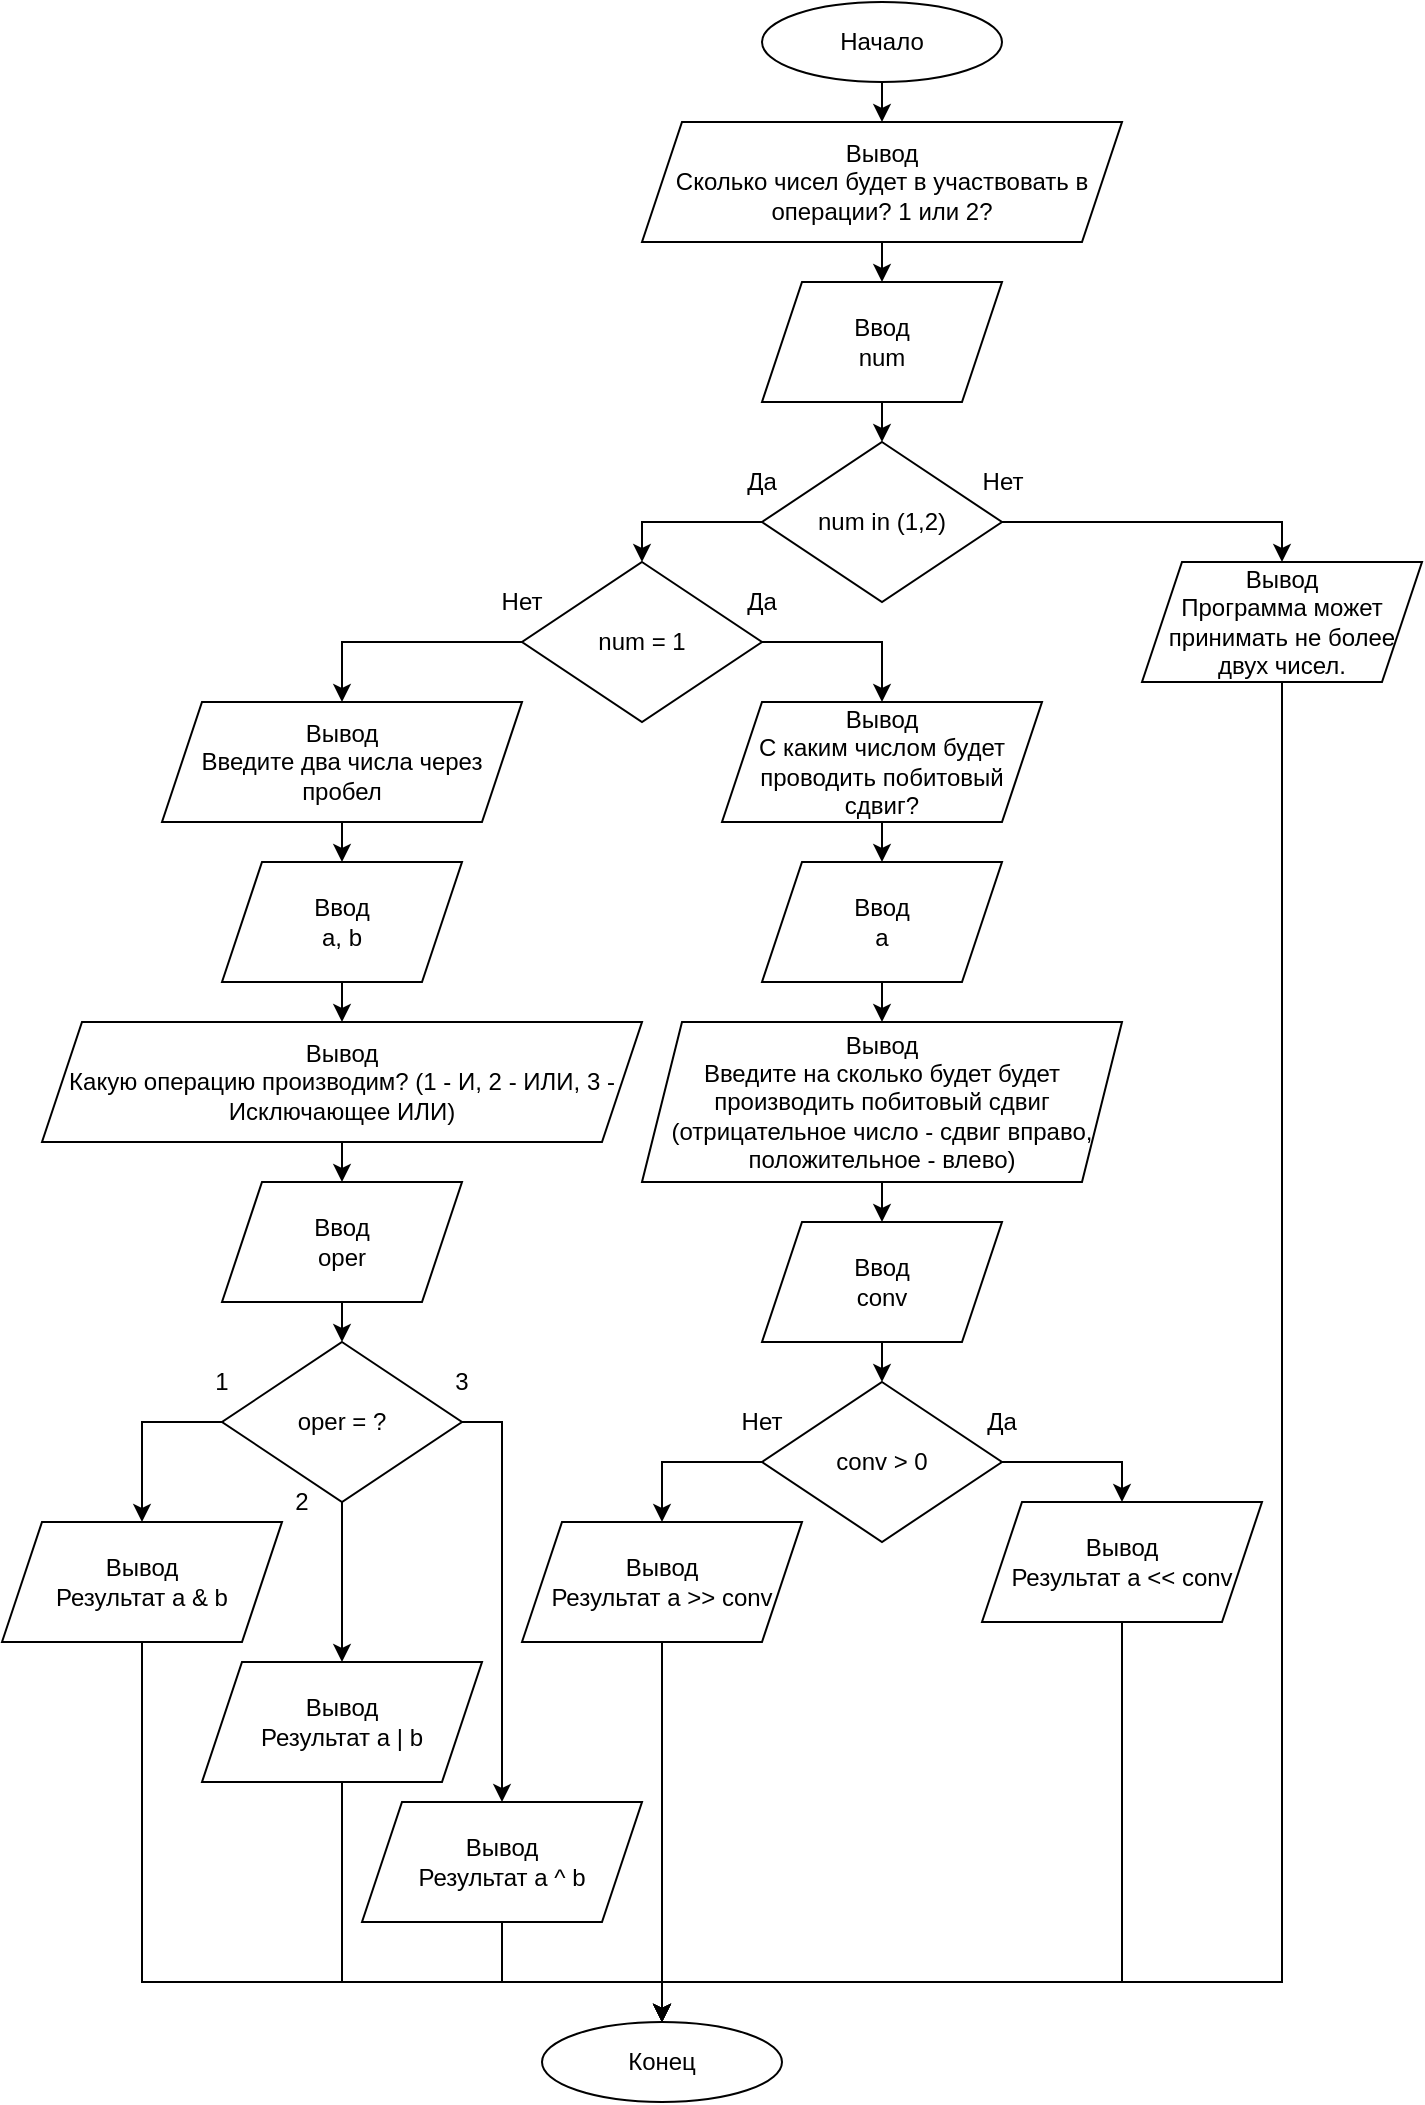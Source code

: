 <mxfile version="14.2.4" type="github" pages="4">
  <diagram id="y1ZKQq2cylJ6jiFuspsI" name="Task_1">
    <mxGraphModel dx="1483" dy="829" grid="1" gridSize="10" guides="1" tooltips="1" connect="1" arrows="1" fold="1" page="1" pageScale="1" pageWidth="827" pageHeight="1169" math="0" shadow="0">
      <root>
        <mxCell id="0" />
        <mxCell id="1" parent="0" />
        <mxCell id="PXRlA08QTSHr8fRWqITG-1" value="Начало" style="ellipse;whiteSpace=wrap;html=1;" vertex="1" parent="1">
          <mxGeometry x="380" y="90" width="120" height="40" as="geometry" />
        </mxCell>
        <mxCell id="PXRlA08QTSHr8fRWqITG-15" style="edgeStyle=orthogonalEdgeStyle;rounded=0;orthogonalLoop=1;jettySize=auto;html=1;exitX=0.5;exitY=1;exitDx=0;exitDy=0;entryX=0.5;entryY=0;entryDx=0;entryDy=0;" edge="1" parent="1" source="PXRlA08QTSHr8fRWqITG-2" target="PXRlA08QTSHr8fRWqITG-22">
          <mxGeometry relative="1" as="geometry" />
        </mxCell>
        <mxCell id="PXRlA08QTSHr8fRWqITG-2" value="Вывод&lt;br&gt;Сколько чисел будет в участвовать в операции? 1 или 2?&lt;br&gt;" style="shape=parallelogram;perimeter=parallelogramPerimeter;whiteSpace=wrap;html=1;fixedSize=1;" vertex="1" parent="1">
          <mxGeometry x="320" y="150" width="240" height="60" as="geometry" />
        </mxCell>
        <mxCell id="PXRlA08QTSHr8fRWqITG-12" style="edgeStyle=orthogonalEdgeStyle;rounded=0;orthogonalLoop=1;jettySize=auto;html=1;exitX=1;exitY=0.5;exitDx=0;exitDy=0;entryX=0.5;entryY=0;entryDx=0;entryDy=0;" edge="1" parent="1" source="PXRlA08QTSHr8fRWqITG-3" target="PXRlA08QTSHr8fRWqITG-11">
          <mxGeometry relative="1" as="geometry" />
        </mxCell>
        <mxCell id="PXRlA08QTSHr8fRWqITG-21" style="edgeStyle=orthogonalEdgeStyle;rounded=0;orthogonalLoop=1;jettySize=auto;html=1;exitX=0;exitY=0.5;exitDx=0;exitDy=0;entryX=0.5;entryY=0;entryDx=0;entryDy=0;" edge="1" parent="1" source="PXRlA08QTSHr8fRWqITG-3" target="PXRlA08QTSHr8fRWqITG-17">
          <mxGeometry relative="1" as="geometry" />
        </mxCell>
        <mxCell id="PXRlA08QTSHr8fRWqITG-3" value="num in (1,2)" style="rhombus;whiteSpace=wrap;html=1;" vertex="1" parent="1">
          <mxGeometry x="380" y="310" width="120" height="80" as="geometry" />
        </mxCell>
        <mxCell id="PXRlA08QTSHr8fRWqITG-8" value="Да" style="text;html=1;strokeColor=none;fillColor=none;align=center;verticalAlign=middle;whiteSpace=wrap;rounded=0;" vertex="1" parent="1">
          <mxGeometry x="360" y="320" width="40" height="20" as="geometry" />
        </mxCell>
        <mxCell id="PXRlA08QTSHr8fRWqITG-14" style="edgeStyle=orthogonalEdgeStyle;rounded=0;orthogonalLoop=1;jettySize=auto;html=1;entryX=0.5;entryY=0;entryDx=0;entryDy=0;exitX=0.5;exitY=1;exitDx=0;exitDy=0;" edge="1" parent="1" source="PXRlA08QTSHr8fRWqITG-1" target="PXRlA08QTSHr8fRWqITG-2">
          <mxGeometry relative="1" as="geometry">
            <mxPoint x="440" y="130" as="sourcePoint" />
          </mxGeometry>
        </mxCell>
        <mxCell id="Y_4QNKwAnGGjgrXhPrMw-1" style="edgeStyle=orthogonalEdgeStyle;rounded=0;orthogonalLoop=1;jettySize=auto;html=1;exitX=0.5;exitY=1;exitDx=0;exitDy=0;entryX=0.5;entryY=0;entryDx=0;entryDy=0;" edge="1" parent="1" source="PXRlA08QTSHr8fRWqITG-11" target="PXRlA08QTSHr8fRWqITG-70">
          <mxGeometry relative="1" as="geometry">
            <Array as="points">
              <mxPoint x="640" y="1080" />
              <mxPoint x="330" y="1080" />
            </Array>
          </mxGeometry>
        </mxCell>
        <mxCell id="PXRlA08QTSHr8fRWqITG-11" value="Вывод&lt;br&gt;Программа может принимать не более двух чисел." style="shape=parallelogram;perimeter=parallelogramPerimeter;whiteSpace=wrap;html=1;fixedSize=1;" vertex="1" parent="1">
          <mxGeometry x="570" y="370" width="140" height="60" as="geometry" />
        </mxCell>
        <mxCell id="PXRlA08QTSHr8fRWqITG-27" style="edgeStyle=orthogonalEdgeStyle;rounded=0;orthogonalLoop=1;jettySize=auto;html=1;exitX=1;exitY=0.5;exitDx=0;exitDy=0;" edge="1" parent="1" source="PXRlA08QTSHr8fRWqITG-17" target="PXRlA08QTSHr8fRWqITG-31">
          <mxGeometry relative="1" as="geometry" />
        </mxCell>
        <mxCell id="PXRlA08QTSHr8fRWqITG-49" style="edgeStyle=orthogonalEdgeStyle;rounded=0;orthogonalLoop=1;jettySize=auto;html=1;exitX=0;exitY=0.5;exitDx=0;exitDy=0;" edge="1" parent="1" source="PXRlA08QTSHr8fRWqITG-17" target="PXRlA08QTSHr8fRWqITG-47">
          <mxGeometry relative="1" as="geometry" />
        </mxCell>
        <mxCell id="PXRlA08QTSHr8fRWqITG-17" value="num = 1" style="rhombus;whiteSpace=wrap;html=1;" vertex="1" parent="1">
          <mxGeometry x="260" y="370" width="120" height="80" as="geometry" />
        </mxCell>
        <mxCell id="PXRlA08QTSHr8fRWqITG-18" value="Нет" style="text;html=1;strokeColor=none;fillColor=none;align=center;verticalAlign=middle;whiteSpace=wrap;rounded=0;" vertex="1" parent="1">
          <mxGeometry x="240" y="380" width="40" height="20" as="geometry" />
        </mxCell>
        <mxCell id="PXRlA08QTSHr8fRWqITG-19" value="Да" style="text;html=1;strokeColor=none;fillColor=none;align=center;verticalAlign=middle;whiteSpace=wrap;rounded=0;" vertex="1" parent="1">
          <mxGeometry x="360" y="380" width="40" height="20" as="geometry" />
        </mxCell>
        <mxCell id="PXRlA08QTSHr8fRWqITG-20" value="Нет" style="text;html=1;align=center;verticalAlign=middle;resizable=0;points=[];autosize=1;" vertex="1" parent="1">
          <mxGeometry x="480" y="320" width="40" height="20" as="geometry" />
        </mxCell>
        <mxCell id="PXRlA08QTSHr8fRWqITG-23" style="edgeStyle=orthogonalEdgeStyle;rounded=0;orthogonalLoop=1;jettySize=auto;html=1;exitX=0.5;exitY=1;exitDx=0;exitDy=0;entryX=0.5;entryY=0;entryDx=0;entryDy=0;" edge="1" parent="1" source="PXRlA08QTSHr8fRWqITG-22" target="PXRlA08QTSHr8fRWqITG-3">
          <mxGeometry relative="1" as="geometry" />
        </mxCell>
        <mxCell id="PXRlA08QTSHr8fRWqITG-22" value="Ввод&lt;br&gt;num" style="shape=parallelogram;perimeter=parallelogramPerimeter;whiteSpace=wrap;html=1;fixedSize=1;" vertex="1" parent="1">
          <mxGeometry x="380" y="230" width="120" height="60" as="geometry" />
        </mxCell>
        <mxCell id="PXRlA08QTSHr8fRWqITG-29" style="edgeStyle=orthogonalEdgeStyle;rounded=0;orthogonalLoop=1;jettySize=auto;html=1;exitX=0.5;exitY=1;exitDx=0;exitDy=0;entryX=0.5;entryY=0;entryDx=0;entryDy=0;" edge="1" parent="1" source="PXRlA08QTSHr8fRWqITG-24" target="PXRlA08QTSHr8fRWqITG-28">
          <mxGeometry relative="1" as="geometry" />
        </mxCell>
        <mxCell id="PXRlA08QTSHr8fRWqITG-24" value="Вывод&lt;br&gt;Введите на сколько будет будет производить побитовый сдвиг (отрицательное число - сдвиг вправо, положительное - влево)" style="shape=parallelogram;perimeter=parallelogramPerimeter;whiteSpace=wrap;html=1;fixedSize=1;" vertex="1" parent="1">
          <mxGeometry x="320" y="600" width="240" height="80" as="geometry" />
        </mxCell>
        <mxCell id="PXRlA08QTSHr8fRWqITG-42" style="edgeStyle=orthogonalEdgeStyle;rounded=0;orthogonalLoop=1;jettySize=auto;html=1;exitX=0.5;exitY=1;exitDx=0;exitDy=0;entryX=0.5;entryY=0;entryDx=0;entryDy=0;" edge="1" parent="1" source="PXRlA08QTSHr8fRWqITG-28" target="PXRlA08QTSHr8fRWqITG-39">
          <mxGeometry relative="1" as="geometry" />
        </mxCell>
        <mxCell id="PXRlA08QTSHr8fRWqITG-28" value="Ввод&lt;br&gt;conv" style="shape=parallelogram;perimeter=parallelogramPerimeter;whiteSpace=wrap;html=1;fixedSize=1;" vertex="1" parent="1">
          <mxGeometry x="380" y="700" width="120" height="60" as="geometry" />
        </mxCell>
        <mxCell id="PXRlA08QTSHr8fRWqITG-33" style="edgeStyle=orthogonalEdgeStyle;rounded=0;orthogonalLoop=1;jettySize=auto;html=1;exitX=0.5;exitY=1;exitDx=0;exitDy=0;entryX=0.5;entryY=0;entryDx=0;entryDy=0;" edge="1" parent="1" source="PXRlA08QTSHr8fRWqITG-31" target="PXRlA08QTSHr8fRWqITG-32">
          <mxGeometry relative="1" as="geometry" />
        </mxCell>
        <mxCell id="PXRlA08QTSHr8fRWqITG-31" value="Вывод&lt;br&gt;С каким числом будет проводить побитовый сдвиг?" style="shape=parallelogram;perimeter=parallelogramPerimeter;whiteSpace=wrap;html=1;fixedSize=1;" vertex="1" parent="1">
          <mxGeometry x="360" y="440" width="160" height="60" as="geometry" />
        </mxCell>
        <mxCell id="PXRlA08QTSHr8fRWqITG-34" style="edgeStyle=orthogonalEdgeStyle;rounded=0;orthogonalLoop=1;jettySize=auto;html=1;exitX=0.5;exitY=1;exitDx=0;exitDy=0;entryX=0.5;entryY=0;entryDx=0;entryDy=0;" edge="1" parent="1" source="PXRlA08QTSHr8fRWqITG-32" target="PXRlA08QTSHr8fRWqITG-24">
          <mxGeometry relative="1" as="geometry" />
        </mxCell>
        <mxCell id="PXRlA08QTSHr8fRWqITG-32" value="Ввод&lt;br&gt;a" style="shape=parallelogram;perimeter=parallelogramPerimeter;whiteSpace=wrap;html=1;fixedSize=1;" vertex="1" parent="1">
          <mxGeometry x="380" y="520" width="120" height="60" as="geometry" />
        </mxCell>
        <mxCell id="PXRlA08QTSHr8fRWqITG-45" style="edgeStyle=orthogonalEdgeStyle;rounded=0;orthogonalLoop=1;jettySize=auto;html=1;exitX=1;exitY=0.5;exitDx=0;exitDy=0;entryX=0.5;entryY=0;entryDx=0;entryDy=0;" edge="1" parent="1" source="PXRlA08QTSHr8fRWqITG-39" target="PXRlA08QTSHr8fRWqITG-61">
          <mxGeometry relative="1" as="geometry">
            <mxPoint x="560" y="840" as="targetPoint" />
          </mxGeometry>
        </mxCell>
        <mxCell id="PXRlA08QTSHr8fRWqITG-46" style="edgeStyle=orthogonalEdgeStyle;rounded=0;orthogonalLoop=1;jettySize=auto;html=1;exitX=0;exitY=0.5;exitDx=0;exitDy=0;entryX=0.5;entryY=0;entryDx=0;entryDy=0;" edge="1" parent="1" source="PXRlA08QTSHr8fRWqITG-39" target="PXRlA08QTSHr8fRWqITG-60">
          <mxGeometry relative="1" as="geometry">
            <mxPoint x="320" y="840" as="targetPoint" />
          </mxGeometry>
        </mxCell>
        <mxCell id="PXRlA08QTSHr8fRWqITG-39" value="conv &amp;gt; 0" style="rhombus;whiteSpace=wrap;html=1;" vertex="1" parent="1">
          <mxGeometry x="380" y="780" width="120" height="80" as="geometry" />
        </mxCell>
        <mxCell id="PXRlA08QTSHr8fRWqITG-40" value="Нет" style="text;html=1;strokeColor=none;fillColor=none;align=center;verticalAlign=middle;whiteSpace=wrap;rounded=0;" vertex="1" parent="1">
          <mxGeometry x="360" y="790" width="40" height="20" as="geometry" />
        </mxCell>
        <mxCell id="PXRlA08QTSHr8fRWqITG-41" value="Да" style="text;html=1;strokeColor=none;fillColor=none;align=center;verticalAlign=middle;whiteSpace=wrap;rounded=0;" vertex="1" parent="1">
          <mxGeometry x="480" y="790" width="40" height="20" as="geometry" />
        </mxCell>
        <mxCell id="PXRlA08QTSHr8fRWqITG-50" style="edgeStyle=orthogonalEdgeStyle;rounded=0;orthogonalLoop=1;jettySize=auto;html=1;exitX=0.5;exitY=1;exitDx=0;exitDy=0;entryX=0.5;entryY=0;entryDx=0;entryDy=0;" edge="1" parent="1" source="PXRlA08QTSHr8fRWqITG-47" target="PXRlA08QTSHr8fRWqITG-48">
          <mxGeometry relative="1" as="geometry" />
        </mxCell>
        <mxCell id="PXRlA08QTSHr8fRWqITG-47" value="Вывод&lt;br&gt;Введите два числа через пробел" style="shape=parallelogram;perimeter=parallelogramPerimeter;whiteSpace=wrap;html=1;fixedSize=1;" vertex="1" parent="1">
          <mxGeometry x="80" y="440" width="180" height="60" as="geometry" />
        </mxCell>
        <mxCell id="PXRlA08QTSHr8fRWqITG-52" style="edgeStyle=orthogonalEdgeStyle;rounded=0;orthogonalLoop=1;jettySize=auto;html=1;exitX=0.5;exitY=1;exitDx=0;exitDy=0;entryX=0.5;entryY=0;entryDx=0;entryDy=0;" edge="1" parent="1" source="PXRlA08QTSHr8fRWqITG-48" target="PXRlA08QTSHr8fRWqITG-51">
          <mxGeometry relative="1" as="geometry" />
        </mxCell>
        <mxCell id="PXRlA08QTSHr8fRWqITG-48" value="Ввод&lt;br&gt;a, b" style="shape=parallelogram;perimeter=parallelogramPerimeter;whiteSpace=wrap;html=1;fixedSize=1;" vertex="1" parent="1">
          <mxGeometry x="110" y="520" width="120" height="60" as="geometry" />
        </mxCell>
        <mxCell id="PXRlA08QTSHr8fRWqITG-54" style="edgeStyle=orthogonalEdgeStyle;rounded=0;orthogonalLoop=1;jettySize=auto;html=1;exitX=0.5;exitY=1;exitDx=0;exitDy=0;entryX=0.5;entryY=0;entryDx=0;entryDy=0;" edge="1" parent="1" source="PXRlA08QTSHr8fRWqITG-51" target="PXRlA08QTSHr8fRWqITG-53">
          <mxGeometry relative="1" as="geometry" />
        </mxCell>
        <mxCell id="PXRlA08QTSHr8fRWqITG-51" value="Вывод&lt;br&gt;Какую операцию производим? (1 - И, 2 - ИЛИ, 3 - Исключающее ИЛИ)" style="shape=parallelogram;perimeter=parallelogramPerimeter;whiteSpace=wrap;html=1;fixedSize=1;" vertex="1" parent="1">
          <mxGeometry x="20" y="600" width="300" height="60" as="geometry" />
        </mxCell>
        <mxCell id="PXRlA08QTSHr8fRWqITG-69" style="edgeStyle=orthogonalEdgeStyle;rounded=0;orthogonalLoop=1;jettySize=auto;html=1;exitX=0.5;exitY=1;exitDx=0;exitDy=0;entryX=0.5;entryY=0;entryDx=0;entryDy=0;" edge="1" parent="1" source="PXRlA08QTSHr8fRWqITG-53" target="PXRlA08QTSHr8fRWqITG-55">
          <mxGeometry relative="1" as="geometry" />
        </mxCell>
        <mxCell id="PXRlA08QTSHr8fRWqITG-53" value="Ввод&lt;br&gt;oper" style="shape=parallelogram;perimeter=parallelogramPerimeter;whiteSpace=wrap;html=1;fixedSize=1;" vertex="1" parent="1">
          <mxGeometry x="110" y="680" width="120" height="60" as="geometry" />
        </mxCell>
        <mxCell id="PXRlA08QTSHr8fRWqITG-66" style="edgeStyle=orthogonalEdgeStyle;rounded=0;orthogonalLoop=1;jettySize=auto;html=1;exitX=1;exitY=0.5;exitDx=0;exitDy=0;entryX=0.5;entryY=0;entryDx=0;entryDy=0;" edge="1" parent="1" source="PXRlA08QTSHr8fRWqITG-55" target="PXRlA08QTSHr8fRWqITG-63">
          <mxGeometry relative="1" as="geometry" />
        </mxCell>
        <mxCell id="PXRlA08QTSHr8fRWqITG-67" style="edgeStyle=orthogonalEdgeStyle;rounded=0;orthogonalLoop=1;jettySize=auto;html=1;entryX=0.5;entryY=0;entryDx=0;entryDy=0;" edge="1" parent="1" source="PXRlA08QTSHr8fRWqITG-55" target="PXRlA08QTSHr8fRWqITG-65">
          <mxGeometry relative="1" as="geometry" />
        </mxCell>
        <mxCell id="PXRlA08QTSHr8fRWqITG-68" style="edgeStyle=orthogonalEdgeStyle;rounded=0;orthogonalLoop=1;jettySize=auto;html=1;entryX=0.5;entryY=0;entryDx=0;entryDy=0;exitX=0;exitY=0.5;exitDx=0;exitDy=0;" edge="1" parent="1" source="PXRlA08QTSHr8fRWqITG-55" target="PXRlA08QTSHr8fRWqITG-64">
          <mxGeometry relative="1" as="geometry" />
        </mxCell>
        <mxCell id="PXRlA08QTSHr8fRWqITG-55" value="oper = ?" style="rhombus;whiteSpace=wrap;html=1;" vertex="1" parent="1">
          <mxGeometry x="110" y="760" width="120" height="80" as="geometry" />
        </mxCell>
        <mxCell id="PXRlA08QTSHr8fRWqITG-56" value="1" style="text;html=1;strokeColor=none;fillColor=none;align=center;verticalAlign=middle;whiteSpace=wrap;rounded=0;" vertex="1" parent="1">
          <mxGeometry x="90" y="770" width="40" height="20" as="geometry" />
        </mxCell>
        <mxCell id="PXRlA08QTSHr8fRWqITG-57" value="3" style="text;html=1;strokeColor=none;fillColor=none;align=center;verticalAlign=middle;whiteSpace=wrap;rounded=0;" vertex="1" parent="1">
          <mxGeometry x="210" y="770" width="40" height="20" as="geometry" />
        </mxCell>
        <mxCell id="PXRlA08QTSHr8fRWqITG-58" value="2" style="text;html=1;strokeColor=none;fillColor=none;align=center;verticalAlign=middle;whiteSpace=wrap;rounded=0;" vertex="1" parent="1">
          <mxGeometry x="130" y="830" width="40" height="20" as="geometry" />
        </mxCell>
        <mxCell id="PXRlA08QTSHr8fRWqITG-71" style="edgeStyle=orthogonalEdgeStyle;rounded=0;orthogonalLoop=1;jettySize=auto;html=1;exitX=0.5;exitY=1;exitDx=0;exitDy=0;entryX=0.5;entryY=0;entryDx=0;entryDy=0;" edge="1" parent="1" source="PXRlA08QTSHr8fRWqITG-60" target="PXRlA08QTSHr8fRWqITG-70">
          <mxGeometry relative="1" as="geometry" />
        </mxCell>
        <mxCell id="PXRlA08QTSHr8fRWqITG-60" value="Вывод&lt;br&gt;Результат a &amp;gt;&amp;gt; conv" style="shape=parallelogram;perimeter=parallelogramPerimeter;whiteSpace=wrap;html=1;fixedSize=1;" vertex="1" parent="1">
          <mxGeometry x="260" y="850" width="140" height="60" as="geometry" />
        </mxCell>
        <mxCell id="PXRlA08QTSHr8fRWqITG-75" style="edgeStyle=orthogonalEdgeStyle;rounded=0;orthogonalLoop=1;jettySize=auto;html=1;exitX=0.5;exitY=1;exitDx=0;exitDy=0;" edge="1" parent="1" source="PXRlA08QTSHr8fRWqITG-61">
          <mxGeometry relative="1" as="geometry">
            <mxPoint x="330" y="1100" as="targetPoint" />
            <Array as="points">
              <mxPoint x="560" y="1080" />
              <mxPoint x="330" y="1080" />
            </Array>
          </mxGeometry>
        </mxCell>
        <mxCell id="PXRlA08QTSHr8fRWqITG-61" value="Вывод&lt;br&gt;Результат a &amp;lt;&amp;lt; conv" style="shape=parallelogram;perimeter=parallelogramPerimeter;whiteSpace=wrap;html=1;fixedSize=1;" vertex="1" parent="1">
          <mxGeometry x="490" y="840" width="140" height="60" as="geometry" />
        </mxCell>
        <mxCell id="PXRlA08QTSHr8fRWqITG-72" style="edgeStyle=orthogonalEdgeStyle;rounded=0;orthogonalLoop=1;jettySize=auto;html=1;exitX=0.5;exitY=1;exitDx=0;exitDy=0;" edge="1" parent="1" source="PXRlA08QTSHr8fRWqITG-63">
          <mxGeometry relative="1" as="geometry">
            <mxPoint x="330" y="1100" as="targetPoint" />
            <Array as="points">
              <mxPoint x="250" y="1080" />
              <mxPoint x="330" y="1080" />
            </Array>
          </mxGeometry>
        </mxCell>
        <mxCell id="PXRlA08QTSHr8fRWqITG-63" value="Вывод&lt;br&gt;Результат a ^ b" style="shape=parallelogram;perimeter=parallelogramPerimeter;whiteSpace=wrap;html=1;fixedSize=1;" vertex="1" parent="1">
          <mxGeometry x="180" y="990" width="140" height="60" as="geometry" />
        </mxCell>
        <mxCell id="PXRlA08QTSHr8fRWqITG-74" style="edgeStyle=orthogonalEdgeStyle;rounded=0;orthogonalLoop=1;jettySize=auto;html=1;exitX=0.5;exitY=1;exitDx=0;exitDy=0;" edge="1" parent="1" source="PXRlA08QTSHr8fRWqITG-64">
          <mxGeometry relative="1" as="geometry">
            <mxPoint x="330" y="1100" as="targetPoint" />
            <Array as="points">
              <mxPoint x="70" y="1080" />
              <mxPoint x="330" y="1080" />
            </Array>
          </mxGeometry>
        </mxCell>
        <mxCell id="PXRlA08QTSHr8fRWqITG-64" value="Вывод&lt;br&gt;Результат a &amp;amp; b" style="shape=parallelogram;perimeter=parallelogramPerimeter;whiteSpace=wrap;html=1;fixedSize=1;" vertex="1" parent="1">
          <mxGeometry y="850" width="140" height="60" as="geometry" />
        </mxCell>
        <mxCell id="PXRlA08QTSHr8fRWqITG-73" style="edgeStyle=orthogonalEdgeStyle;rounded=0;orthogonalLoop=1;jettySize=auto;html=1;exitX=0.5;exitY=1;exitDx=0;exitDy=0;entryX=0.5;entryY=0;entryDx=0;entryDy=0;" edge="1" parent="1" source="PXRlA08QTSHr8fRWqITG-65" target="PXRlA08QTSHr8fRWqITG-70">
          <mxGeometry relative="1" as="geometry">
            <Array as="points">
              <mxPoint x="170" y="1080" />
              <mxPoint x="330" y="1080" />
            </Array>
          </mxGeometry>
        </mxCell>
        <mxCell id="PXRlA08QTSHr8fRWqITG-65" value="Вывод&lt;br&gt;Результат a | b" style="shape=parallelogram;perimeter=parallelogramPerimeter;whiteSpace=wrap;html=1;fixedSize=1;" vertex="1" parent="1">
          <mxGeometry x="100" y="920" width="140" height="60" as="geometry" />
        </mxCell>
        <mxCell id="PXRlA08QTSHr8fRWqITG-70" value="Конец" style="ellipse;whiteSpace=wrap;html=1;" vertex="1" parent="1">
          <mxGeometry x="270" y="1100" width="120" height="40" as="geometry" />
        </mxCell>
      </root>
    </mxGraphModel>
  </diagram>
  <diagram id="SULzJnaaAZ_yhp1dZG_w" name="Task_4">
    <mxGraphModel dx="1038" dy="580" grid="1" gridSize="10" guides="1" tooltips="1" connect="1" arrows="1" fold="1" page="1" pageScale="1" pageWidth="827" pageHeight="1169" math="0" shadow="0">
      <root>
        <mxCell id="ahczgDFFr_j6vzqF3LkM-0" />
        <mxCell id="ahczgDFFr_j6vzqF3LkM-1" parent="ahczgDFFr_j6vzqF3LkM-0" />
        <mxCell id="ahczgDFFr_j6vzqF3LkM-9" style="edgeStyle=orthogonalEdgeStyle;rounded=0;orthogonalLoop=1;jettySize=auto;html=1;exitX=0.5;exitY=1;exitDx=0;exitDy=0;entryX=0.5;entryY=0;entryDx=0;entryDy=0;" edge="1" parent="ahczgDFFr_j6vzqF3LkM-1" source="ahczgDFFr_j6vzqF3LkM-2" target="ahczgDFFr_j6vzqF3LkM-3">
          <mxGeometry relative="1" as="geometry" />
        </mxCell>
        <mxCell id="ahczgDFFr_j6vzqF3LkM-2" value="Начало" style="ellipse;whiteSpace=wrap;html=1;" vertex="1" parent="ahczgDFFr_j6vzqF3LkM-1">
          <mxGeometry x="354" y="10" width="120" height="40" as="geometry" />
        </mxCell>
        <mxCell id="ahczgDFFr_j6vzqF3LkM-10" style="edgeStyle=orthogonalEdgeStyle;rounded=0;orthogonalLoop=1;jettySize=auto;html=1;exitX=0.5;exitY=1;exitDx=0;exitDy=0;entryX=0.5;entryY=0;entryDx=0;entryDy=0;" edge="1" parent="ahczgDFFr_j6vzqF3LkM-1" source="ahczgDFFr_j6vzqF3LkM-3" target="ahczgDFFr_j6vzqF3LkM-4">
          <mxGeometry relative="1" as="geometry" />
        </mxCell>
        <mxCell id="ahczgDFFr_j6vzqF3LkM-3" value="Вывод&lt;br&gt;Введите две английские буквы и я вычислю расстояние между ними" style="shape=parallelogram;perimeter=parallelogramPerimeter;whiteSpace=wrap;html=1;fixedSize=1;" vertex="1" parent="ahczgDFFr_j6vzqF3LkM-1">
          <mxGeometry x="298" y="70" width="232" height="60" as="geometry" />
        </mxCell>
        <mxCell id="ahczgDFFr_j6vzqF3LkM-11" style="edgeStyle=orthogonalEdgeStyle;rounded=0;orthogonalLoop=1;jettySize=auto;html=1;exitX=0.5;exitY=1;exitDx=0;exitDy=0;entryX=0.5;entryY=0;entryDx=0;entryDy=0;" edge="1" parent="ahczgDFFr_j6vzqF3LkM-1" source="ahczgDFFr_j6vzqF3LkM-4" target="ahczgDFFr_j6vzqF3LkM-5">
          <mxGeometry relative="1" as="geometry" />
        </mxCell>
        <mxCell id="ahczgDFFr_j6vzqF3LkM-4" value="Ввод&lt;br&gt;letter1, letter2" style="shape=parallelogram;perimeter=parallelogramPerimeter;whiteSpace=wrap;html=1;fixedSize=1;" vertex="1" parent="ahczgDFFr_j6vzqF3LkM-1">
          <mxGeometry x="354" y="150" width="120" height="60" as="geometry" />
        </mxCell>
        <mxCell id="ahczgDFFr_j6vzqF3LkM-12" style="edgeStyle=orthogonalEdgeStyle;rounded=0;orthogonalLoop=1;jettySize=auto;html=1;exitX=0.5;exitY=1;exitDx=0;exitDy=0;" edge="1" parent="ahczgDFFr_j6vzqF3LkM-1" source="ahczgDFFr_j6vzqF3LkM-5" target="ahczgDFFr_j6vzqF3LkM-6">
          <mxGeometry relative="1" as="geometry" />
        </mxCell>
        <mxCell id="ahczgDFFr_j6vzqF3LkM-5" value="Поиск letter1 в алфавите (записать в переменную a)" style="rounded=0;whiteSpace=wrap;html=1;" vertex="1" parent="ahczgDFFr_j6vzqF3LkM-1">
          <mxGeometry x="354" y="230" width="120" height="60" as="geometry" />
        </mxCell>
        <mxCell id="ahczgDFFr_j6vzqF3LkM-13" style="edgeStyle=orthogonalEdgeStyle;rounded=0;orthogonalLoop=1;jettySize=auto;html=1;exitX=0.5;exitY=1;exitDx=0;exitDy=0;entryX=0.5;entryY=0;entryDx=0;entryDy=0;" edge="1" parent="ahczgDFFr_j6vzqF3LkM-1" source="ahczgDFFr_j6vzqF3LkM-6" target="ahczgDFFr_j6vzqF3LkM-7">
          <mxGeometry relative="1" as="geometry" />
        </mxCell>
        <mxCell id="ahczgDFFr_j6vzqF3LkM-6" value="Поиск letter2 в алфавите (записать в переменную b)" style="rounded=0;whiteSpace=wrap;html=1;" vertex="1" parent="ahczgDFFr_j6vzqF3LkM-1">
          <mxGeometry x="354" y="310" width="120" height="60" as="geometry" />
        </mxCell>
        <mxCell id="ahczgDFFr_j6vzqF3LkM-14" style="edgeStyle=orthogonalEdgeStyle;rounded=0;orthogonalLoop=1;jettySize=auto;html=1;exitX=0.5;exitY=1;exitDx=0;exitDy=0;entryX=0.5;entryY=0;entryDx=0;entryDy=0;" edge="1" parent="ahczgDFFr_j6vzqF3LkM-1" source="ahczgDFFr_j6vzqF3LkM-7" target="ahczgDFFr_j6vzqF3LkM-8">
          <mxGeometry relative="1" as="geometry" />
        </mxCell>
        <mxCell id="ahczgDFFr_j6vzqF3LkM-7" value="c = |a - b|" style="rounded=0;whiteSpace=wrap;html=1;" vertex="1" parent="ahczgDFFr_j6vzqF3LkM-1">
          <mxGeometry x="354" y="390" width="120" height="60" as="geometry" />
        </mxCell>
        <mxCell id="ahczgDFFr_j6vzqF3LkM-8" value="Конец" style="ellipse;whiteSpace=wrap;html=1;" vertex="1" parent="ahczgDFFr_j6vzqF3LkM-1">
          <mxGeometry x="354" y="470" width="120" height="40" as="geometry" />
        </mxCell>
      </root>
    </mxGraphModel>
  </diagram>
  <diagram id="-Ighju85-B6W26pf2iFx" name="Task_6">
    <mxGraphModel dx="1730" dy="967" grid="1" gridSize="10" guides="1" tooltips="1" connect="1" arrows="1" fold="1" page="1" pageScale="1" pageWidth="827" pageHeight="1169" math="0" shadow="0">
      <root>
        <mxCell id="NLjMdLl4oUd3L64wdZM3-0" />
        <mxCell id="NLjMdLl4oUd3L64wdZM3-1" parent="NLjMdLl4oUd3L64wdZM3-0" />
        <mxCell id="NLjMdLl4oUd3L64wdZM3-10" style="edgeStyle=orthogonalEdgeStyle;rounded=0;orthogonalLoop=1;jettySize=auto;html=1;exitX=0.5;exitY=1;exitDx=0;exitDy=0;entryX=0.5;entryY=0;entryDx=0;entryDy=0;" edge="1" parent="NLjMdLl4oUd3L64wdZM3-1" source="NLjMdLl4oUd3L64wdZM3-2" target="NLjMdLl4oUd3L64wdZM3-3">
          <mxGeometry relative="1" as="geometry">
            <mxPoint x="264" y="70" as="targetPoint" />
          </mxGeometry>
        </mxCell>
        <mxCell id="NLjMdLl4oUd3L64wdZM3-2" value="Начало" style="ellipse;whiteSpace=wrap;html=1;" vertex="1" parent="NLjMdLl4oUd3L64wdZM3-1">
          <mxGeometry x="204" y="10" width="120" height="40" as="geometry" />
        </mxCell>
        <mxCell id="NLjMdLl4oUd3L64wdZM3-12" style="edgeStyle=orthogonalEdgeStyle;rounded=0;orthogonalLoop=1;jettySize=auto;html=1;exitX=0.5;exitY=1;exitDx=0;exitDy=0;entryX=0.5;entryY=0;entryDx=0;entryDy=0;" edge="1" parent="NLjMdLl4oUd3L64wdZM3-1" source="NLjMdLl4oUd3L64wdZM3-3" target="NLjMdLl4oUd3L64wdZM3-4">
          <mxGeometry relative="1" as="geometry" />
        </mxCell>
        <mxCell id="NLjMdLl4oUd3L64wdZM3-3" value="Вывод&lt;br&gt;Введите длинны трёх отрезков и я пойму, могут ли составлять треугольник" style="shape=parallelogram;perimeter=parallelogramPerimeter;whiteSpace=wrap;html=1;fixedSize=1;" vertex="1" parent="NLjMdLl4oUd3L64wdZM3-1">
          <mxGeometry x="113" y="70" width="312" height="60" as="geometry" />
        </mxCell>
        <mxCell id="NLjMdLl4oUd3L64wdZM3-13" style="edgeStyle=orthogonalEdgeStyle;rounded=0;orthogonalLoop=1;jettySize=auto;html=1;exitX=0.5;exitY=1;exitDx=0;exitDy=0;entryX=0.5;entryY=0;entryDx=0;entryDy=0;" edge="1" parent="NLjMdLl4oUd3L64wdZM3-1" source="NLjMdLl4oUd3L64wdZM3-4" target="NLjMdLl4oUd3L64wdZM3-5">
          <mxGeometry relative="1" as="geometry" />
        </mxCell>
        <mxCell id="NLjMdLl4oUd3L64wdZM3-4" value="Ввод&lt;br&gt;len1, len2, len3" style="shape=parallelogram;perimeter=parallelogramPerimeter;whiteSpace=wrap;html=1;fixedSize=1;" vertex="1" parent="NLjMdLl4oUd3L64wdZM3-1">
          <mxGeometry x="209" y="150" width="120" height="60" as="geometry" />
        </mxCell>
        <mxCell id="NLjMdLl4oUd3L64wdZM3-17" style="edgeStyle=orthogonalEdgeStyle;rounded=0;orthogonalLoop=1;jettySize=auto;html=1;exitX=1;exitY=0.5;exitDx=0;exitDy=0;entryX=0.5;entryY=0;entryDx=0;entryDy=0;" edge="1" parent="NLjMdLl4oUd3L64wdZM3-1" source="NLjMdLl4oUd3L64wdZM3-5" target="NLjMdLl4oUd3L64wdZM3-14">
          <mxGeometry relative="1" as="geometry" />
        </mxCell>
        <mxCell id="NLjMdLl4oUd3L64wdZM3-50" style="edgeStyle=orthogonalEdgeStyle;rounded=0;orthogonalLoop=1;jettySize=auto;html=1;exitX=0;exitY=0.5;exitDx=0;exitDy=0;entryX=0.5;entryY=0;entryDx=0;entryDy=0;" edge="1" parent="NLjMdLl4oUd3L64wdZM3-1" source="NLjMdLl4oUd3L64wdZM3-5" target="NLjMdLl4oUd3L64wdZM3-48">
          <mxGeometry relative="1" as="geometry" />
        </mxCell>
        <mxCell id="NLjMdLl4oUd3L64wdZM3-5" value="len1 + len2 &amp;gt; len3" style="rhombus;whiteSpace=wrap;html=1;" vertex="1" parent="NLjMdLl4oUd3L64wdZM3-1">
          <mxGeometry x="209" y="230" width="120" height="80" as="geometry" />
        </mxCell>
        <mxCell id="NLjMdLl4oUd3L64wdZM3-6" value="Нет" style="text;html=1;strokeColor=none;fillColor=none;align=center;verticalAlign=middle;whiteSpace=wrap;rounded=0;" vertex="1" parent="NLjMdLl4oUd3L64wdZM3-1">
          <mxGeometry x="189" y="240" width="40" height="20" as="geometry" />
        </mxCell>
        <mxCell id="NLjMdLl4oUd3L64wdZM3-7" value="Да" style="text;html=1;strokeColor=none;fillColor=none;align=center;verticalAlign=middle;whiteSpace=wrap;rounded=0;" vertex="1" parent="NLjMdLl4oUd3L64wdZM3-1">
          <mxGeometry x="309" y="240" width="40" height="20" as="geometry" />
        </mxCell>
        <mxCell id="NLjMdLl4oUd3L64wdZM3-21" style="edgeStyle=orthogonalEdgeStyle;rounded=0;orthogonalLoop=1;jettySize=auto;html=1;exitX=1;exitY=0.5;exitDx=0;exitDy=0;entryX=0.5;entryY=0;entryDx=0;entryDy=0;" edge="1" parent="NLjMdLl4oUd3L64wdZM3-1" source="NLjMdLl4oUd3L64wdZM3-14" target="NLjMdLl4oUd3L64wdZM3-18">
          <mxGeometry relative="1" as="geometry" />
        </mxCell>
        <mxCell id="NLjMdLl4oUd3L64wdZM3-51" style="edgeStyle=orthogonalEdgeStyle;rounded=0;orthogonalLoop=1;jettySize=auto;html=1;exitX=0;exitY=0.5;exitDx=0;exitDy=0;entryX=0.5;entryY=0;entryDx=0;entryDy=0;" edge="1" parent="NLjMdLl4oUd3L64wdZM3-1" source="NLjMdLl4oUd3L64wdZM3-14" target="NLjMdLl4oUd3L64wdZM3-48">
          <mxGeometry relative="1" as="geometry" />
        </mxCell>
        <mxCell id="NLjMdLl4oUd3L64wdZM3-14" value="len1 + len3 &amp;gt; len2" style="rhombus;whiteSpace=wrap;html=1;" vertex="1" parent="NLjMdLl4oUd3L64wdZM3-1">
          <mxGeometry x="289" y="310" width="120" height="80" as="geometry" />
        </mxCell>
        <mxCell id="NLjMdLl4oUd3L64wdZM3-15" value="Нет" style="text;html=1;strokeColor=none;fillColor=none;align=center;verticalAlign=middle;whiteSpace=wrap;rounded=0;" vertex="1" parent="NLjMdLl4oUd3L64wdZM3-1">
          <mxGeometry x="269" y="320" width="40" height="20" as="geometry" />
        </mxCell>
        <mxCell id="NLjMdLl4oUd3L64wdZM3-16" value="Да" style="text;html=1;strokeColor=none;fillColor=none;align=center;verticalAlign=middle;whiteSpace=wrap;rounded=0;" vertex="1" parent="NLjMdLl4oUd3L64wdZM3-1">
          <mxGeometry x="389" y="320" width="40" height="20" as="geometry" />
        </mxCell>
        <mxCell id="NLjMdLl4oUd3L64wdZM3-28" style="edgeStyle=orthogonalEdgeStyle;rounded=0;orthogonalLoop=1;jettySize=auto;html=1;exitX=1;exitY=0.5;exitDx=0;exitDy=0;entryX=0.5;entryY=0;entryDx=0;entryDy=0;" edge="1" parent="NLjMdLl4oUd3L64wdZM3-1" source="NLjMdLl4oUd3L64wdZM3-18" target="NLjMdLl4oUd3L64wdZM3-24">
          <mxGeometry relative="1" as="geometry" />
        </mxCell>
        <mxCell id="NLjMdLl4oUd3L64wdZM3-52" style="edgeStyle=orthogonalEdgeStyle;rounded=0;orthogonalLoop=1;jettySize=auto;html=1;exitX=0;exitY=0.5;exitDx=0;exitDy=0;" edge="1" parent="NLjMdLl4oUd3L64wdZM3-1" source="NLjMdLl4oUd3L64wdZM3-18" target="NLjMdLl4oUd3L64wdZM3-48">
          <mxGeometry relative="1" as="geometry" />
        </mxCell>
        <mxCell id="NLjMdLl4oUd3L64wdZM3-18" value="len2 + len3 &amp;gt; len1" style="rhombus;whiteSpace=wrap;html=1;" vertex="1" parent="NLjMdLl4oUd3L64wdZM3-1">
          <mxGeometry x="369" y="390" width="120" height="80" as="geometry" />
        </mxCell>
        <mxCell id="NLjMdLl4oUd3L64wdZM3-19" value="Нет" style="text;html=1;strokeColor=none;fillColor=none;align=center;verticalAlign=middle;whiteSpace=wrap;rounded=0;" vertex="1" parent="NLjMdLl4oUd3L64wdZM3-1">
          <mxGeometry x="349" y="400" width="40" height="20" as="geometry" />
        </mxCell>
        <mxCell id="NLjMdLl4oUd3L64wdZM3-20" value="Да" style="text;html=1;strokeColor=none;fillColor=none;align=center;verticalAlign=middle;whiteSpace=wrap;rounded=0;" vertex="1" parent="NLjMdLl4oUd3L64wdZM3-1">
          <mxGeometry x="469" y="400" width="40" height="20" as="geometry" />
        </mxCell>
        <mxCell id="NLjMdLl4oUd3L64wdZM3-35" style="edgeStyle=orthogonalEdgeStyle;rounded=0;orthogonalLoop=1;jettySize=auto;html=1;exitX=0;exitY=0.5;exitDx=0;exitDy=0;entryX=0.5;entryY=0;entryDx=0;entryDy=0;" edge="1" parent="NLjMdLl4oUd3L64wdZM3-1" source="NLjMdLl4oUd3L64wdZM3-24" target="NLjMdLl4oUd3L64wdZM3-32">
          <mxGeometry relative="1" as="geometry" />
        </mxCell>
        <mxCell id="NLjMdLl4oUd3L64wdZM3-36" style="edgeStyle=orthogonalEdgeStyle;rounded=0;orthogonalLoop=1;jettySize=auto;html=1;exitX=1;exitY=0.5;exitDx=0;exitDy=0;entryX=0.5;entryY=0;entryDx=0;entryDy=0;" edge="1" parent="NLjMdLl4oUd3L64wdZM3-1" source="NLjMdLl4oUd3L64wdZM3-24" target="NLjMdLl4oUd3L64wdZM3-29">
          <mxGeometry relative="1" as="geometry" />
        </mxCell>
        <mxCell id="NLjMdLl4oUd3L64wdZM3-24" value="len1 = len2" style="rhombus;whiteSpace=wrap;html=1;" vertex="1" parent="NLjMdLl4oUd3L64wdZM3-1">
          <mxGeometry x="449" y="470" width="120" height="80" as="geometry" />
        </mxCell>
        <mxCell id="NLjMdLl4oUd3L64wdZM3-25" value="Нет" style="text;html=1;strokeColor=none;fillColor=none;align=center;verticalAlign=middle;whiteSpace=wrap;rounded=0;" vertex="1" parent="NLjMdLl4oUd3L64wdZM3-1">
          <mxGeometry x="429" y="480" width="40" height="20" as="geometry" />
        </mxCell>
        <mxCell id="NLjMdLl4oUd3L64wdZM3-26" value="Да" style="text;html=1;strokeColor=none;fillColor=none;align=center;verticalAlign=middle;whiteSpace=wrap;rounded=0;" vertex="1" parent="NLjMdLl4oUd3L64wdZM3-1">
          <mxGeometry x="549" y="480" width="40" height="20" as="geometry" />
        </mxCell>
        <mxCell id="NLjMdLl4oUd3L64wdZM3-38" style="edgeStyle=orthogonalEdgeStyle;rounded=0;orthogonalLoop=1;jettySize=auto;html=1;exitX=1;exitY=0.5;exitDx=0;exitDy=0;entryX=0.5;entryY=0;entryDx=0;entryDy=0;" edge="1" parent="NLjMdLl4oUd3L64wdZM3-1" source="NLjMdLl4oUd3L64wdZM3-29" target="NLjMdLl4oUd3L64wdZM3-37">
          <mxGeometry relative="1" as="geometry" />
        </mxCell>
        <mxCell id="NLjMdLl4oUd3L64wdZM3-42" style="edgeStyle=orthogonalEdgeStyle;rounded=0;orthogonalLoop=1;jettySize=auto;html=1;exitX=0;exitY=0.5;exitDx=0;exitDy=0;entryX=1;entryY=0.5;entryDx=0;entryDy=0;" edge="1" parent="NLjMdLl4oUd3L64wdZM3-1" source="NLjMdLl4oUd3L64wdZM3-29" target="NLjMdLl4oUd3L64wdZM3-40">
          <mxGeometry relative="1" as="geometry" />
        </mxCell>
        <mxCell id="NLjMdLl4oUd3L64wdZM3-29" value="len2 = len3" style="rhombus;whiteSpace=wrap;html=1;" vertex="1" parent="NLjMdLl4oUd3L64wdZM3-1">
          <mxGeometry x="529" y="550" width="120" height="80" as="geometry" />
        </mxCell>
        <mxCell id="NLjMdLl4oUd3L64wdZM3-30" value="Нет" style="text;html=1;strokeColor=none;fillColor=none;align=center;verticalAlign=middle;whiteSpace=wrap;rounded=0;" vertex="1" parent="NLjMdLl4oUd3L64wdZM3-1">
          <mxGeometry x="509" y="560" width="40" height="20" as="geometry" />
        </mxCell>
        <mxCell id="NLjMdLl4oUd3L64wdZM3-31" value="Да" style="text;html=1;strokeColor=none;fillColor=none;align=center;verticalAlign=middle;whiteSpace=wrap;rounded=0;" vertex="1" parent="NLjMdLl4oUd3L64wdZM3-1">
          <mxGeometry x="629" y="560" width="40" height="20" as="geometry" />
        </mxCell>
        <mxCell id="NLjMdLl4oUd3L64wdZM3-41" style="edgeStyle=orthogonalEdgeStyle;rounded=0;orthogonalLoop=1;jettySize=auto;html=1;exitX=1;exitY=0.5;exitDx=0;exitDy=0;entryX=0;entryY=0.5;entryDx=0;entryDy=0;" edge="1" parent="NLjMdLl4oUd3L64wdZM3-1" source="NLjMdLl4oUd3L64wdZM3-32" target="NLjMdLl4oUd3L64wdZM3-40">
          <mxGeometry relative="1" as="geometry" />
        </mxCell>
        <mxCell id="NLjMdLl4oUd3L64wdZM3-53" style="edgeStyle=orthogonalEdgeStyle;rounded=0;orthogonalLoop=1;jettySize=auto;html=1;exitX=0;exitY=0.5;exitDx=0;exitDy=0;entryX=1;entryY=0.5;entryDx=0;entryDy=0;" edge="1" parent="NLjMdLl4oUd3L64wdZM3-1" source="NLjMdLl4oUd3L64wdZM3-32" target="NLjMdLl4oUd3L64wdZM3-48">
          <mxGeometry relative="1" as="geometry" />
        </mxCell>
        <mxCell id="NLjMdLl4oUd3L64wdZM3-32" value="len1 = len3" style="rhombus;whiteSpace=wrap;html=1;" vertex="1" parent="NLjMdLl4oUd3L64wdZM3-1">
          <mxGeometry x="315" y="550" width="120" height="80" as="geometry" />
        </mxCell>
        <mxCell id="NLjMdLl4oUd3L64wdZM3-33" value="Нет" style="text;html=1;strokeColor=none;fillColor=none;align=center;verticalAlign=middle;whiteSpace=wrap;rounded=0;" vertex="1" parent="NLjMdLl4oUd3L64wdZM3-1">
          <mxGeometry x="295" y="560" width="40" height="20" as="geometry" />
        </mxCell>
        <mxCell id="NLjMdLl4oUd3L64wdZM3-34" value="Да" style="text;html=1;strokeColor=none;fillColor=none;align=center;verticalAlign=middle;whiteSpace=wrap;rounded=0;" vertex="1" parent="NLjMdLl4oUd3L64wdZM3-1">
          <mxGeometry x="415" y="560" width="40" height="20" as="geometry" />
        </mxCell>
        <mxCell id="NLjMdLl4oUd3L64wdZM3-37" value="Треугольник равносторонний" style="rounded=0;whiteSpace=wrap;html=1;" vertex="1" parent="NLjMdLl4oUd3L64wdZM3-1">
          <mxGeometry x="615" y="630" width="120" height="60" as="geometry" />
        </mxCell>
        <mxCell id="NLjMdLl4oUd3L64wdZM3-39" value="Треугольник равнобедренный" style="rounded=0;whiteSpace=wrap;html=1;" vertex="1" parent="NLjMdLl4oUd3L64wdZM3-1">
          <mxGeometry x="425" y="630" width="120" height="60" as="geometry" />
        </mxCell>
        <mxCell id="NLjMdLl4oUd3L64wdZM3-43" style="edgeStyle=orthogonalEdgeStyle;rounded=0;orthogonalLoop=1;jettySize=auto;html=1;exitX=0.5;exitY=1;exitDx=0;exitDy=0;entryX=0.5;entryY=0;entryDx=0;entryDy=0;" edge="1" parent="NLjMdLl4oUd3L64wdZM3-1" source="NLjMdLl4oUd3L64wdZM3-40" target="NLjMdLl4oUd3L64wdZM3-39">
          <mxGeometry relative="1" as="geometry" />
        </mxCell>
        <mxCell id="NLjMdLl4oUd3L64wdZM3-40" value="" style="ellipse;whiteSpace=wrap;html=1;aspect=fixed;" vertex="1" parent="NLjMdLl4oUd3L64wdZM3-1">
          <mxGeometry x="465" y="570" width="40" height="40" as="geometry" />
        </mxCell>
        <mxCell id="NLjMdLl4oUd3L64wdZM3-47" value="Вывод&lt;br&gt;Такой треугольник не существует" style="shape=parallelogram;perimeter=parallelogramPerimeter;whiteSpace=wrap;html=1;fixedSize=1;" vertex="1" parent="NLjMdLl4oUd3L64wdZM3-1">
          <mxGeometry x="93" y="630" width="152" height="60" as="geometry" />
        </mxCell>
        <mxCell id="NLjMdLl4oUd3L64wdZM3-49" style="edgeStyle=orthogonalEdgeStyle;rounded=0;orthogonalLoop=1;jettySize=auto;html=1;exitX=0.5;exitY=1;exitDx=0;exitDy=0;entryX=0.5;entryY=0;entryDx=0;entryDy=0;" edge="1" parent="NLjMdLl4oUd3L64wdZM3-1" source="NLjMdLl4oUd3L64wdZM3-48" target="NLjMdLl4oUd3L64wdZM3-47">
          <mxGeometry relative="1" as="geometry" />
        </mxCell>
        <mxCell id="NLjMdLl4oUd3L64wdZM3-48" value="" style="ellipse;whiteSpace=wrap;html=1;aspect=fixed;" vertex="1" parent="NLjMdLl4oUd3L64wdZM3-1">
          <mxGeometry x="149" y="570" width="40" height="40" as="geometry" />
        </mxCell>
      </root>
    </mxGraphModel>
  </diagram>
  <diagram id="T9ceQ-WDEsOJTAVyk326" name="Task_8">
    <mxGraphModel dx="1038" dy="580" grid="1" gridSize="10" guides="1" tooltips="1" connect="1" arrows="1" fold="1" page="1" pageScale="1" pageWidth="827" pageHeight="1169" math="0" shadow="0">
      <root>
        <mxCell id="5uWs7Ksjy5dbSYMgba5Y-0" />
        <mxCell id="5uWs7Ksjy5dbSYMgba5Y-1" parent="5uWs7Ksjy5dbSYMgba5Y-0" />
        <mxCell id="5uWs7Ksjy5dbSYMgba5Y-16" style="edgeStyle=orthogonalEdgeStyle;rounded=0;orthogonalLoop=1;jettySize=auto;html=1;exitX=0.5;exitY=1;exitDx=0;exitDy=0;entryX=0.5;entryY=0;entryDx=0;entryDy=0;" edge="1" parent="5uWs7Ksjy5dbSYMgba5Y-1" source="5uWs7Ksjy5dbSYMgba5Y-2" target="5uWs7Ksjy5dbSYMgba5Y-3">
          <mxGeometry relative="1" as="geometry" />
        </mxCell>
        <mxCell id="5uWs7Ksjy5dbSYMgba5Y-2" value="Начало" style="ellipse;whiteSpace=wrap;html=1;" vertex="1" parent="5uWs7Ksjy5dbSYMgba5Y-1">
          <mxGeometry x="354" y="10" width="120" height="40" as="geometry" />
        </mxCell>
        <mxCell id="5uWs7Ksjy5dbSYMgba5Y-17" style="edgeStyle=orthogonalEdgeStyle;rounded=0;orthogonalLoop=1;jettySize=auto;html=1;exitX=0.5;exitY=1;exitDx=0;exitDy=0;entryX=0.5;entryY=0;entryDx=0;entryDy=0;" edge="1" parent="5uWs7Ksjy5dbSYMgba5Y-1" source="5uWs7Ksjy5dbSYMgba5Y-3" target="5uWs7Ksjy5dbSYMgba5Y-4">
          <mxGeometry relative="1" as="geometry" />
        </mxCell>
        <mxCell id="5uWs7Ksjy5dbSYMgba5Y-3" value="Вывод&lt;br&gt;введите поочередно три числа и я найду среднее из них (не максимальное/минимальное)" style="shape=parallelogram;perimeter=parallelogramPerimeter;whiteSpace=wrap;html=1;fixedSize=1;" vertex="1" parent="5uWs7Ksjy5dbSYMgba5Y-1">
          <mxGeometry x="278" y="70" width="272" height="60" as="geometry" />
        </mxCell>
        <mxCell id="5uWs7Ksjy5dbSYMgba5Y-18" style="edgeStyle=orthogonalEdgeStyle;rounded=0;orthogonalLoop=1;jettySize=auto;html=1;exitX=0.5;exitY=1;exitDx=0;exitDy=0;entryX=0.5;entryY=0;entryDx=0;entryDy=0;" edge="1" parent="5uWs7Ksjy5dbSYMgba5Y-1" source="5uWs7Ksjy5dbSYMgba5Y-4" target="5uWs7Ksjy5dbSYMgba5Y-5">
          <mxGeometry relative="1" as="geometry" />
        </mxCell>
        <mxCell id="5uWs7Ksjy5dbSYMgba5Y-4" value="Ввод&lt;br&gt;a, b, c" style="shape=parallelogram;perimeter=parallelogramPerimeter;whiteSpace=wrap;html=1;fixedSize=1;" vertex="1" parent="5uWs7Ksjy5dbSYMgba5Y-1">
          <mxGeometry x="354" y="150" width="120" height="60" as="geometry" />
        </mxCell>
        <mxCell id="5uWs7Ksjy5dbSYMgba5Y-14" style="edgeStyle=orthogonalEdgeStyle;rounded=0;orthogonalLoop=1;jettySize=auto;html=1;exitX=1;exitY=0.5;exitDx=0;exitDy=0;entryX=0.5;entryY=0;entryDx=0;entryDy=0;" edge="1" parent="5uWs7Ksjy5dbSYMgba5Y-1" source="5uWs7Ksjy5dbSYMgba5Y-5" target="5uWs7Ksjy5dbSYMgba5Y-8">
          <mxGeometry relative="1" as="geometry" />
        </mxCell>
        <mxCell id="5uWs7Ksjy5dbSYMgba5Y-25" style="edgeStyle=orthogonalEdgeStyle;rounded=0;orthogonalLoop=1;jettySize=auto;html=1;exitX=0;exitY=0.5;exitDx=0;exitDy=0;entryX=0.563;entryY=-0.05;entryDx=0;entryDy=0;entryPerimeter=0;" edge="1" parent="5uWs7Ksjy5dbSYMgba5Y-1" source="5uWs7Ksjy5dbSYMgba5Y-5" target="5uWs7Ksjy5dbSYMgba5Y-20">
          <mxGeometry relative="1" as="geometry" />
        </mxCell>
        <mxCell id="5uWs7Ksjy5dbSYMgba5Y-5" value="a == MAX(a,b,c)&lt;br&gt;ИЛИ&lt;br&gt;a ==MIN(a,b,c)" style="rhombus;whiteSpace=wrap;html=1;" vertex="1" parent="5uWs7Ksjy5dbSYMgba5Y-1">
          <mxGeometry x="328" y="230" width="172" height="80" as="geometry" />
        </mxCell>
        <mxCell id="5uWs7Ksjy5dbSYMgba5Y-6" value="Нет" style="text;html=1;strokeColor=none;fillColor=none;align=center;verticalAlign=middle;whiteSpace=wrap;rounded=0;" vertex="1" parent="5uWs7Ksjy5dbSYMgba5Y-1">
          <mxGeometry x="320" y="240" width="40" height="20" as="geometry" />
        </mxCell>
        <mxCell id="5uWs7Ksjy5dbSYMgba5Y-7" value="Да" style="text;html=1;strokeColor=none;fillColor=none;align=center;verticalAlign=middle;whiteSpace=wrap;rounded=0;" vertex="1" parent="5uWs7Ksjy5dbSYMgba5Y-1">
          <mxGeometry x="470" y="240" width="40" height="20" as="geometry" />
        </mxCell>
        <mxCell id="5uWs7Ksjy5dbSYMgba5Y-23" style="edgeStyle=orthogonalEdgeStyle;rounded=0;orthogonalLoop=1;jettySize=auto;html=1;exitX=0;exitY=0.5;exitDx=0;exitDy=0;entryX=0.5;entryY=0;entryDx=0;entryDy=0;" edge="1" parent="5uWs7Ksjy5dbSYMgba5Y-1" source="5uWs7Ksjy5dbSYMgba5Y-8" target="5uWs7Ksjy5dbSYMgba5Y-21">
          <mxGeometry relative="1" as="geometry" />
        </mxCell>
        <mxCell id="5uWs7Ksjy5dbSYMgba5Y-24" style="edgeStyle=orthogonalEdgeStyle;rounded=0;orthogonalLoop=1;jettySize=auto;html=1;exitX=1;exitY=0.5;exitDx=0;exitDy=0;entryX=0.592;entryY=-0.003;entryDx=0;entryDy=0;entryPerimeter=0;" edge="1" parent="5uWs7Ksjy5dbSYMgba5Y-1" source="5uWs7Ksjy5dbSYMgba5Y-8" target="5uWs7Ksjy5dbSYMgba5Y-22">
          <mxGeometry relative="1" as="geometry" />
        </mxCell>
        <mxCell id="5uWs7Ksjy5dbSYMgba5Y-8" value="b == MAX(a,b,c)&lt;br&gt;ИЛИ&lt;br&gt;b ==MIN(a,b,c)" style="rhombus;whiteSpace=wrap;html=1;" vertex="1" parent="5uWs7Ksjy5dbSYMgba5Y-1">
          <mxGeometry x="438" y="310" width="172" height="80" as="geometry" />
        </mxCell>
        <mxCell id="5uWs7Ksjy5dbSYMgba5Y-9" value="Нет" style="text;html=1;strokeColor=none;fillColor=none;align=center;verticalAlign=middle;whiteSpace=wrap;rounded=0;" vertex="1" parent="5uWs7Ksjy5dbSYMgba5Y-1">
          <mxGeometry x="430" y="320" width="40" height="20" as="geometry" />
        </mxCell>
        <mxCell id="5uWs7Ksjy5dbSYMgba5Y-10" value="Да" style="text;html=1;strokeColor=none;fillColor=none;align=center;verticalAlign=middle;whiteSpace=wrap;rounded=0;" vertex="1" parent="5uWs7Ksjy5dbSYMgba5Y-1">
          <mxGeometry x="580" y="320" width="40" height="20" as="geometry" />
        </mxCell>
        <mxCell id="5uWs7Ksjy5dbSYMgba5Y-28" style="edgeStyle=orthogonalEdgeStyle;rounded=0;orthogonalLoop=1;jettySize=auto;html=1;exitX=0.5;exitY=1;exitDx=0;exitDy=0;" edge="1" parent="5uWs7Ksjy5dbSYMgba5Y-1" source="5uWs7Ksjy5dbSYMgba5Y-20" target="5uWs7Ksjy5dbSYMgba5Y-26">
          <mxGeometry relative="1" as="geometry">
            <Array as="points">
              <mxPoint x="300" y="460" />
              <mxPoint x="414" y="460" />
            </Array>
          </mxGeometry>
        </mxCell>
        <mxCell id="5uWs7Ksjy5dbSYMgba5Y-20" value="Вывод&lt;br&gt;Среднее - a" style="shape=parallelogram;perimeter=parallelogramPerimeter;whiteSpace=wrap;html=1;fixedSize=1;" vertex="1" parent="5uWs7Ksjy5dbSYMgba5Y-1">
          <mxGeometry x="240" y="310" width="120" height="60" as="geometry" />
        </mxCell>
        <mxCell id="5uWs7Ksjy5dbSYMgba5Y-27" style="edgeStyle=orthogonalEdgeStyle;rounded=0;orthogonalLoop=1;jettySize=auto;html=1;exitX=0.5;exitY=1;exitDx=0;exitDy=0;entryX=0.5;entryY=0;entryDx=0;entryDy=0;" edge="1" parent="5uWs7Ksjy5dbSYMgba5Y-1" source="5uWs7Ksjy5dbSYMgba5Y-21" target="5uWs7Ksjy5dbSYMgba5Y-26">
          <mxGeometry relative="1" as="geometry" />
        </mxCell>
        <mxCell id="5uWs7Ksjy5dbSYMgba5Y-21" value="Вывод&lt;br&gt;Среднее - b" style="shape=parallelogram;perimeter=parallelogramPerimeter;whiteSpace=wrap;html=1;fixedSize=1;" vertex="1" parent="5uWs7Ksjy5dbSYMgba5Y-1">
          <mxGeometry x="354" y="380" width="120" height="60" as="geometry" />
        </mxCell>
        <mxCell id="5uWs7Ksjy5dbSYMgba5Y-29" style="edgeStyle=orthogonalEdgeStyle;rounded=0;orthogonalLoop=1;jettySize=auto;html=1;exitX=0.5;exitY=1;exitDx=0;exitDy=0;entryX=0.5;entryY=0;entryDx=0;entryDy=0;" edge="1" parent="5uWs7Ksjy5dbSYMgba5Y-1" source="5uWs7Ksjy5dbSYMgba5Y-22" target="5uWs7Ksjy5dbSYMgba5Y-26">
          <mxGeometry relative="1" as="geometry" />
        </mxCell>
        <mxCell id="5uWs7Ksjy5dbSYMgba5Y-22" value="Вывод&lt;br&gt;Среднее - c" style="shape=parallelogram;perimeter=parallelogramPerimeter;whiteSpace=wrap;html=1;fixedSize=1;" vertex="1" parent="5uWs7Ksjy5dbSYMgba5Y-1">
          <mxGeometry x="560" y="380" width="120" height="60" as="geometry" />
        </mxCell>
        <mxCell id="5uWs7Ksjy5dbSYMgba5Y-26" value="Конец" style="ellipse;whiteSpace=wrap;html=1;" vertex="1" parent="5uWs7Ksjy5dbSYMgba5Y-1">
          <mxGeometry x="354" y="480" width="120" height="40" as="geometry" />
        </mxCell>
      </root>
    </mxGraphModel>
  </diagram>
</mxfile>

